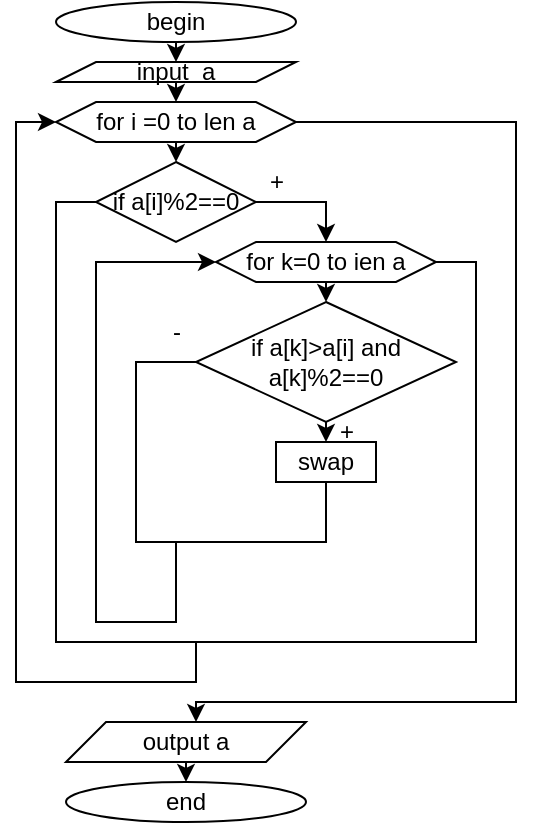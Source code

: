 <mxfile version="20.8.10" type="device"><diagram name="Page-1" id="G3SP49F5n-F1QotQWWAz"><mxGraphModel dx="519" dy="492" grid="1" gridSize="10" guides="1" tooltips="1" connect="1" arrows="1" fold="1" page="1" pageScale="1" pageWidth="1200" pageHeight="1600" math="0" shadow="0"><root><mxCell id="0"/><mxCell id="1" parent="0"/><mxCell id="RYUG3I_eH1EKgxaYi5BH-1" value="begin" style="ellipse;whiteSpace=wrap;html=1;" vertex="1" parent="1"><mxGeometry x="200" y="10" width="120" height="20" as="geometry"/></mxCell><mxCell id="RYUG3I_eH1EKgxaYi5BH-4" value="input&amp;nbsp; a" style="shape=parallelogram;perimeter=parallelogramPerimeter;whiteSpace=wrap;html=1;fixedSize=1;" vertex="1" parent="1"><mxGeometry x="200" y="40" width="120" height="10" as="geometry"/></mxCell><mxCell id="RYUG3I_eH1EKgxaYi5BH-5" value="" style="endArrow=classic;html=1;rounded=0;exitX=0.5;exitY=1;exitDx=0;exitDy=0;entryX=0.5;entryY=0;entryDx=0;entryDy=0;" edge="1" parent="1" source="RYUG3I_eH1EKgxaYi5BH-1" target="RYUG3I_eH1EKgxaYi5BH-4"><mxGeometry width="50" height="50" relative="1" as="geometry"><mxPoint x="180" y="100" as="sourcePoint"/><mxPoint x="230" y="50" as="targetPoint"/></mxGeometry></mxCell><mxCell id="RYUG3I_eH1EKgxaYi5BH-6" value="for i =0 to len a" style="shape=hexagon;perimeter=hexagonPerimeter2;whiteSpace=wrap;html=1;fixedSize=1;" vertex="1" parent="1"><mxGeometry x="200" y="60" width="120" height="20" as="geometry"/></mxCell><mxCell id="RYUG3I_eH1EKgxaYi5BH-7" value="" style="endArrow=classic;html=1;rounded=0;exitX=0.5;exitY=1;exitDx=0;exitDy=0;entryX=0.5;entryY=0;entryDx=0;entryDy=0;" edge="1" parent="1" source="RYUG3I_eH1EKgxaYi5BH-4" target="RYUG3I_eH1EKgxaYi5BH-6"><mxGeometry width="50" height="50" relative="1" as="geometry"><mxPoint x="190" y="220" as="sourcePoint"/><mxPoint x="240" y="170" as="targetPoint"/></mxGeometry></mxCell><mxCell id="RYUG3I_eH1EKgxaYi5BH-8" value="if a[i]%2==0" style="rhombus;whiteSpace=wrap;html=1;" vertex="1" parent="1"><mxGeometry x="220" y="90" width="80" height="40" as="geometry"/></mxCell><mxCell id="RYUG3I_eH1EKgxaYi5BH-9" value="" style="endArrow=classic;html=1;rounded=0;exitX=0.5;exitY=1;exitDx=0;exitDy=0;entryX=0.5;entryY=0;entryDx=0;entryDy=0;" edge="1" parent="1" source="RYUG3I_eH1EKgxaYi5BH-6" target="RYUG3I_eH1EKgxaYi5BH-8"><mxGeometry width="50" height="50" relative="1" as="geometry"><mxPoint x="140" y="150" as="sourcePoint"/><mxPoint x="190" y="100" as="targetPoint"/></mxGeometry></mxCell><mxCell id="RYUG3I_eH1EKgxaYi5BH-15" value="for k=0 to ien a" style="shape=hexagon;perimeter=hexagonPerimeter2;whiteSpace=wrap;html=1;fixedSize=1;" vertex="1" parent="1"><mxGeometry x="280" y="130" width="110" height="20" as="geometry"/></mxCell><mxCell id="RYUG3I_eH1EKgxaYi5BH-16" value="" style="endArrow=classic;html=1;rounded=0;exitX=1;exitY=0.5;exitDx=0;exitDy=0;entryX=0.5;entryY=0;entryDx=0;entryDy=0;" edge="1" parent="1" source="RYUG3I_eH1EKgxaYi5BH-8" target="RYUG3I_eH1EKgxaYi5BH-15"><mxGeometry width="50" height="50" relative="1" as="geometry"><mxPoint x="330" y="90" as="sourcePoint"/><mxPoint x="380" y="40" as="targetPoint"/><Array as="points"><mxPoint x="335" y="110"/></Array></mxGeometry></mxCell><mxCell id="RYUG3I_eH1EKgxaYi5BH-17" value="if a[k]&amp;gt;a[i] and a[k]%2==0" style="rhombus;whiteSpace=wrap;html=1;" vertex="1" parent="1"><mxGeometry x="270" y="160" width="130" height="60" as="geometry"/></mxCell><mxCell id="RYUG3I_eH1EKgxaYi5BH-18" value="" style="endArrow=classic;html=1;rounded=0;exitX=0.5;exitY=1;exitDx=0;exitDy=0;entryX=0.5;entryY=0;entryDx=0;entryDy=0;" edge="1" parent="1" source="RYUG3I_eH1EKgxaYi5BH-15" target="RYUG3I_eH1EKgxaYi5BH-17"><mxGeometry width="50" height="50" relative="1" as="geometry"><mxPoint x="370" y="150" as="sourcePoint"/><mxPoint x="420" y="100" as="targetPoint"/></mxGeometry></mxCell><mxCell id="RYUG3I_eH1EKgxaYi5BH-19" value="swap" style="rounded=0;whiteSpace=wrap;html=1;" vertex="1" parent="1"><mxGeometry x="310" y="230" width="50" height="20" as="geometry"/></mxCell><mxCell id="RYUG3I_eH1EKgxaYi5BH-20" value="" style="endArrow=classic;html=1;rounded=0;exitX=0.5;exitY=1;exitDx=0;exitDy=0;entryX=0.5;entryY=0;entryDx=0;entryDy=0;" edge="1" parent="1" source="RYUG3I_eH1EKgxaYi5BH-17" target="RYUG3I_eH1EKgxaYi5BH-19"><mxGeometry width="50" height="50" relative="1" as="geometry"><mxPoint x="460" y="240" as="sourcePoint"/><mxPoint x="510" y="190" as="targetPoint"/></mxGeometry></mxCell><mxCell id="RYUG3I_eH1EKgxaYi5BH-24" value="" style="endArrow=none;html=1;rounded=0;entryX=0;entryY=0.5;entryDx=0;entryDy=0;exitX=0.5;exitY=1;exitDx=0;exitDy=0;" edge="1" parent="1" source="RYUG3I_eH1EKgxaYi5BH-19" target="RYUG3I_eH1EKgxaYi5BH-17"><mxGeometry width="50" height="50" relative="1" as="geometry"><mxPoint x="90" y="280" as="sourcePoint"/><mxPoint x="140" y="230" as="targetPoint"/><Array as="points"><mxPoint x="335" y="280"/><mxPoint x="240" y="280"/><mxPoint x="240" y="190"/></Array></mxGeometry></mxCell><mxCell id="RYUG3I_eH1EKgxaYi5BH-26" value="-" style="text;html=1;align=center;verticalAlign=middle;resizable=0;points=[];autosize=1;strokeColor=none;fillColor=none;" vertex="1" parent="1"><mxGeometry x="245" y="160" width="30" height="30" as="geometry"/></mxCell><mxCell id="RYUG3I_eH1EKgxaYi5BH-27" value="+" style="text;html=1;align=center;verticalAlign=middle;resizable=0;points=[];autosize=1;strokeColor=none;fillColor=none;" vertex="1" parent="1"><mxGeometry x="330" y="210" width="30" height="30" as="geometry"/></mxCell><mxCell id="RYUG3I_eH1EKgxaYi5BH-28" value="+" style="text;html=1;align=center;verticalAlign=middle;resizable=0;points=[];autosize=1;strokeColor=none;fillColor=none;" vertex="1" parent="1"><mxGeometry x="295" y="85" width="30" height="30" as="geometry"/></mxCell><mxCell id="RYUG3I_eH1EKgxaYi5BH-29" value="" style="endArrow=classic;html=1;rounded=0;entryX=0;entryY=0.5;entryDx=0;entryDy=0;" edge="1" parent="1" target="RYUG3I_eH1EKgxaYi5BH-15"><mxGeometry width="50" height="50" relative="1" as="geometry"><mxPoint x="260" y="280" as="sourcePoint"/><mxPoint x="260" y="360" as="targetPoint"/><Array as="points"><mxPoint x="260" y="320"/><mxPoint x="220" y="320"/><mxPoint x="220" y="140"/></Array></mxGeometry></mxCell><mxCell id="RYUG3I_eH1EKgxaYi5BH-31" value="" style="endArrow=none;html=1;rounded=0;exitX=1;exitY=0.5;exitDx=0;exitDy=0;entryX=0;entryY=0.5;entryDx=0;entryDy=0;" edge="1" parent="1" source="RYUG3I_eH1EKgxaYi5BH-15" target="RYUG3I_eH1EKgxaYi5BH-8"><mxGeometry width="50" height="50" relative="1" as="geometry"><mxPoint x="450" y="130" as="sourcePoint"/><mxPoint x="230" y="410" as="targetPoint"/><Array as="points"><mxPoint x="410" y="140"/><mxPoint x="410" y="330"/><mxPoint x="200" y="330"/><mxPoint x="200" y="110"/></Array></mxGeometry></mxCell><mxCell id="RYUG3I_eH1EKgxaYi5BH-32" value="" style="endArrow=classic;html=1;rounded=0;entryX=0;entryY=0.5;entryDx=0;entryDy=0;" edge="1" parent="1" target="RYUG3I_eH1EKgxaYi5BH-6"><mxGeometry width="50" height="50" relative="1" as="geometry"><mxPoint x="270" y="330" as="sourcePoint"/><mxPoint x="340" y="360" as="targetPoint"/><Array as="points"><mxPoint x="270" y="350"/><mxPoint x="180" y="350"/><mxPoint x="180" y="70"/></Array></mxGeometry></mxCell><mxCell id="RYUG3I_eH1EKgxaYi5BH-33" value="" style="endArrow=classic;html=1;rounded=0;exitX=1;exitY=0.5;exitDx=0;exitDy=0;" edge="1" parent="1" source="RYUG3I_eH1EKgxaYi5BH-6"><mxGeometry width="50" height="50" relative="1" as="geometry"><mxPoint x="330" y="60" as="sourcePoint"/><mxPoint x="270" y="370" as="targetPoint"/><Array as="points"><mxPoint x="430" y="70"/><mxPoint x="430" y="360"/><mxPoint x="270" y="360"/></Array></mxGeometry></mxCell><mxCell id="RYUG3I_eH1EKgxaYi5BH-34" value="output a" style="shape=parallelogram;perimeter=parallelogramPerimeter;whiteSpace=wrap;html=1;fixedSize=1;" vertex="1" parent="1"><mxGeometry x="205" y="370" width="120" height="20" as="geometry"/></mxCell><mxCell id="RYUG3I_eH1EKgxaYi5BH-35" value="" style="endArrow=classic;html=1;rounded=0;exitX=0.5;exitY=1;exitDx=0;exitDy=0;" edge="1" parent="1" source="RYUG3I_eH1EKgxaYi5BH-34"><mxGeometry width="50" height="50" relative="1" as="geometry"><mxPoint x="240" y="480" as="sourcePoint"/><mxPoint x="265" y="400" as="targetPoint"/></mxGeometry></mxCell><mxCell id="RYUG3I_eH1EKgxaYi5BH-36" value="end" style="ellipse;whiteSpace=wrap;html=1;" vertex="1" parent="1"><mxGeometry x="205" y="400" width="120" height="20" as="geometry"/></mxCell></root></mxGraphModel></diagram></mxfile>